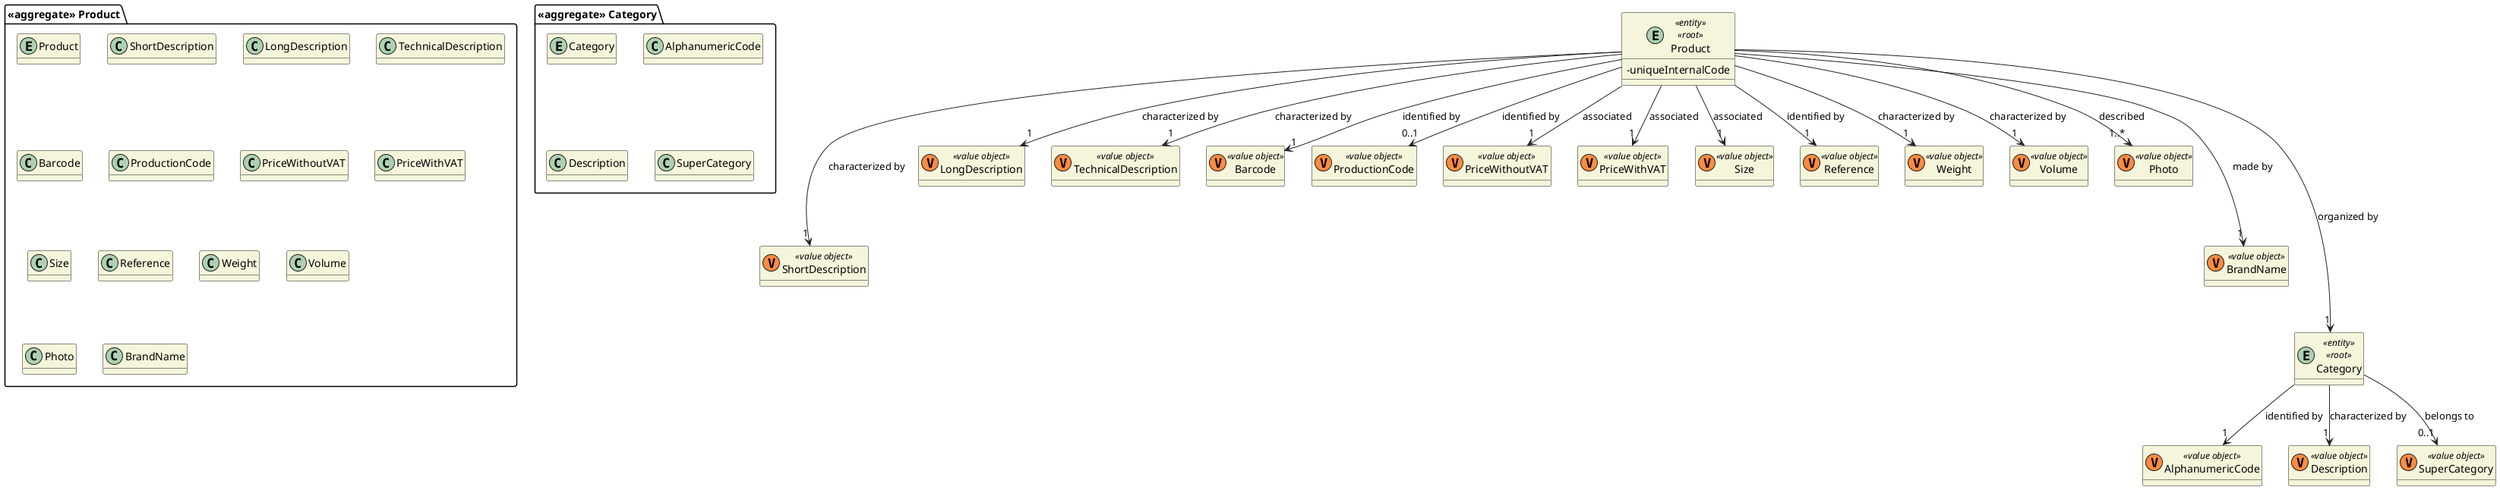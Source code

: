 @startuml
'https://plantuml.com/class-diagram

skinparam classAttributeIconSize 0
hide empty attributes
skinparam classBackgroundColor beige
skinparam ArrowColor #222222

package "<<aggregate>> Product" {
    entity Product
    class ShortDescription
    class LongDescription
    class TechnicalDescription
    class Barcode
    class ProductionCode
    class PriceWithoutVAT
    class PriceWithVAT
    class Size
    class Reference
    class Weight
    class Volume
    class Photo
    class BrandName
}

entity Product <<entity>> <<root>> {
    - uniqueInternalCode
}

class ShortDescription <<(V,#FF8B40) value object>>
class LongDescription <<(V,#FF8B40) value object>>
class TechnicalDescription <<(V,#FF8B40) value object>>
class Barcode <<(V,#FF8B40) value object>>
class ProductionCode <<(V,#FF8B40) value object>>
class PriceWithoutVAT <<(V,#FF8B40) value object>> {}
class PriceWithVAT <<(V,#FF8B40) value object>> {}
class Size <<(V,#FF8B40) value object>>
class Reference <<(V,#FF8B40) value object>> {}
class Weight <<(V,#FF8B40) value object>> {}
class Volume <<(V,#FF8B40) value object>> {}
class Photo <<(V,#FF8B40) value object>>{}
class BrandName <<(V,#FF8B40) value object>>{}

package "<<aggregate>> Category" {
    entity Category
    class AlphanumericCode
    class Description
    class SuperCategory
    }

entity Category <<entity>> <<root>> {

}

class AlphanumericCode <<(V,#FF8B40) value object>>
class Description <<(V,#FF8B40) value object>>
class SuperCategory <<(V,#FF8B40) value object>>


Product ----> "1" Category : organized by
Product ---> "1" ShortDescription: characterized by
Product --> "1" LongDescription: characterized by
Product --> "1" TechnicalDescription: characterized by
Product --> "1" Barcode: identified by
Product --> "0..1" ProductionCode: identified by
Product --> "1" PriceWithoutVAT: associated
Product --> "1" PriceWithVAT: associated
Product --> "1" Size: associated
Product --> "1" Weight: characterized by
Product --> "1" Volume: characterized by
Product --> "1" Reference : identified by
Product --> "1..*" Photo : described
Product ---> "1" BrandName : made by


Category --> "1" AlphanumericCode : identified by
Category --> "1" Description : characterized by
Category --> "0..1" SuperCategory : belongs to

@enduml